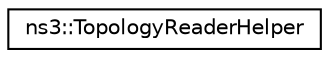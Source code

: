digraph "Graphical Class Hierarchy"
{
 // LATEX_PDF_SIZE
  edge [fontname="Helvetica",fontsize="10",labelfontname="Helvetica",labelfontsize="10"];
  node [fontname="Helvetica",fontsize="10",shape=record];
  rankdir="LR";
  Node0 [label="ns3::TopologyReaderHelper",height=0.2,width=0.4,color="black", fillcolor="white", style="filled",URL="$classns3_1_1_topology_reader_helper.html",tooltip="Helper class which makes it easier to configure and use a generic TopologyReader."];
}
